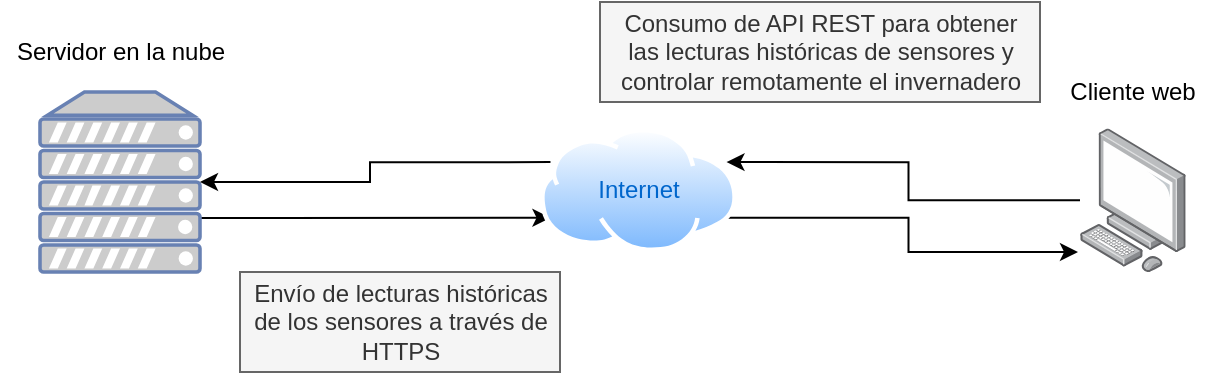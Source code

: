 <mxfile>
    <diagram id="6L4dSFwJDDz1zQC2WYjs" name="Page-1">
        <mxGraphModel dx="1108" dy="860" grid="1" gridSize="10" guides="1" tooltips="1" connect="1" arrows="1" fold="1" page="1" pageScale="1" pageWidth="850" pageHeight="1100" math="0" shadow="0">
            <root>
                <mxCell id="0"/>
                <mxCell id="1" parent="0"/>
                <mxCell id="18" style="edgeStyle=orthogonalEdgeStyle;rounded=0;orthogonalLoop=1;jettySize=auto;html=1;entryX=0;entryY=0.75;entryDx=0;entryDy=0;" edge="1" parent="1" source="3" target="5">
                    <mxGeometry relative="1" as="geometry">
                        <Array as="points">
                            <mxPoint x="260" y="273"/>
                            <mxPoint x="260" y="273"/>
                        </Array>
                    </mxGeometry>
                </mxCell>
                <mxCell id="3" value="" style="fontColor=#0066CC;verticalAlign=top;verticalLabelPosition=bottom;labelPosition=center;align=center;html=1;outlineConnect=0;fillColor=#CCCCCC;strokeColor=#6881B3;gradientColor=none;gradientDirection=north;strokeWidth=2;shape=mxgraph.networks.server;" vertex="1" parent="1">
                    <mxGeometry x="140" y="210" width="80" height="90" as="geometry"/>
                </mxCell>
                <mxCell id="15" style="edgeStyle=orthogonalEdgeStyle;rounded=0;orthogonalLoop=1;jettySize=auto;html=1;exitX=1;exitY=0.75;exitDx=0;exitDy=0;entryX=-0.019;entryY=0.861;entryDx=0;entryDy=0;entryPerimeter=0;" edge="1" parent="1" source="5" target="9">
                    <mxGeometry relative="1" as="geometry"/>
                </mxCell>
                <mxCell id="17" style="edgeStyle=orthogonalEdgeStyle;rounded=0;orthogonalLoop=1;jettySize=auto;html=1;exitX=0;exitY=0.25;exitDx=0;exitDy=0;" edge="1" parent="1" source="5" target="3">
                    <mxGeometry relative="1" as="geometry"/>
                </mxCell>
                <mxCell id="5" value="" style="aspect=fixed;perimeter=ellipsePerimeter;html=1;align=center;shadow=0;dashed=0;spacingTop=3;image;image=img/lib/active_directory/internet_cloud.svg;" vertex="1" parent="1">
                    <mxGeometry x="390" y="227.95" width="98.49" height="62.05" as="geometry"/>
                </mxCell>
                <mxCell id="7" value="Internet" style="text;html=1;align=center;verticalAlign=middle;resizable=0;points=[];autosize=1;fontColor=#0066CC;" vertex="1" parent="1">
                    <mxGeometry x="409.24" y="248.98" width="60" height="20" as="geometry"/>
                </mxCell>
                <mxCell id="14" style="edgeStyle=orthogonalEdgeStyle;rounded=0;orthogonalLoop=1;jettySize=auto;html=1;entryX=1;entryY=0.25;entryDx=0;entryDy=0;" edge="1" parent="1" source="9" target="5">
                    <mxGeometry relative="1" as="geometry"/>
                </mxCell>
                <mxCell id="9" value="" style="points=[];aspect=fixed;html=1;align=center;shadow=0;dashed=0;image;image=img/lib/allied_telesis/computer_and_terminals/Personal_Computer.svg;fontColor=#0066CC;" vertex="1" parent="1">
                    <mxGeometry x="660" y="228.2" width="52.98" height="71.8" as="geometry"/>
                </mxCell>
                <mxCell id="10" value="Consumo de API REST para obtener&lt;br&gt;las lecturas históricas de sensores y&lt;br&gt;controlar remotamente el invernadero" style="text;html=1;align=center;verticalAlign=middle;resizable=0;points=[];autosize=1;fillColor=#f5f5f5;strokeColor=#666666;fontColor=#333333;" vertex="1" parent="1">
                    <mxGeometry x="420" y="165" width="220" height="50" as="geometry"/>
                </mxCell>
                <mxCell id="11" value="Cliente web" style="text;html=1;align=center;verticalAlign=middle;resizable=0;points=[];autosize=1;" vertex="1" parent="1">
                    <mxGeometry x="646.49" y="200" width="80" height="20" as="geometry"/>
                </mxCell>
                <mxCell id="12" value="Servidor en la nube" style="text;html=1;align=center;verticalAlign=middle;resizable=0;points=[];autosize=1;" vertex="1" parent="1">
                    <mxGeometry x="120" y="180" width="120" height="20" as="geometry"/>
                </mxCell>
                <mxCell id="13" value="Envío de lecturas históricas &lt;br&gt;de los sensores a través de&lt;br&gt;HTTPS" style="text;html=1;align=center;verticalAlign=middle;resizable=0;points=[];autosize=1;fillColor=#f5f5f5;strokeColor=#666666;fontColor=#333333;" vertex="1" parent="1">
                    <mxGeometry x="240" y="300" width="160" height="50" as="geometry"/>
                </mxCell>
            </root>
        </mxGraphModel>
    </diagram>
</mxfile>